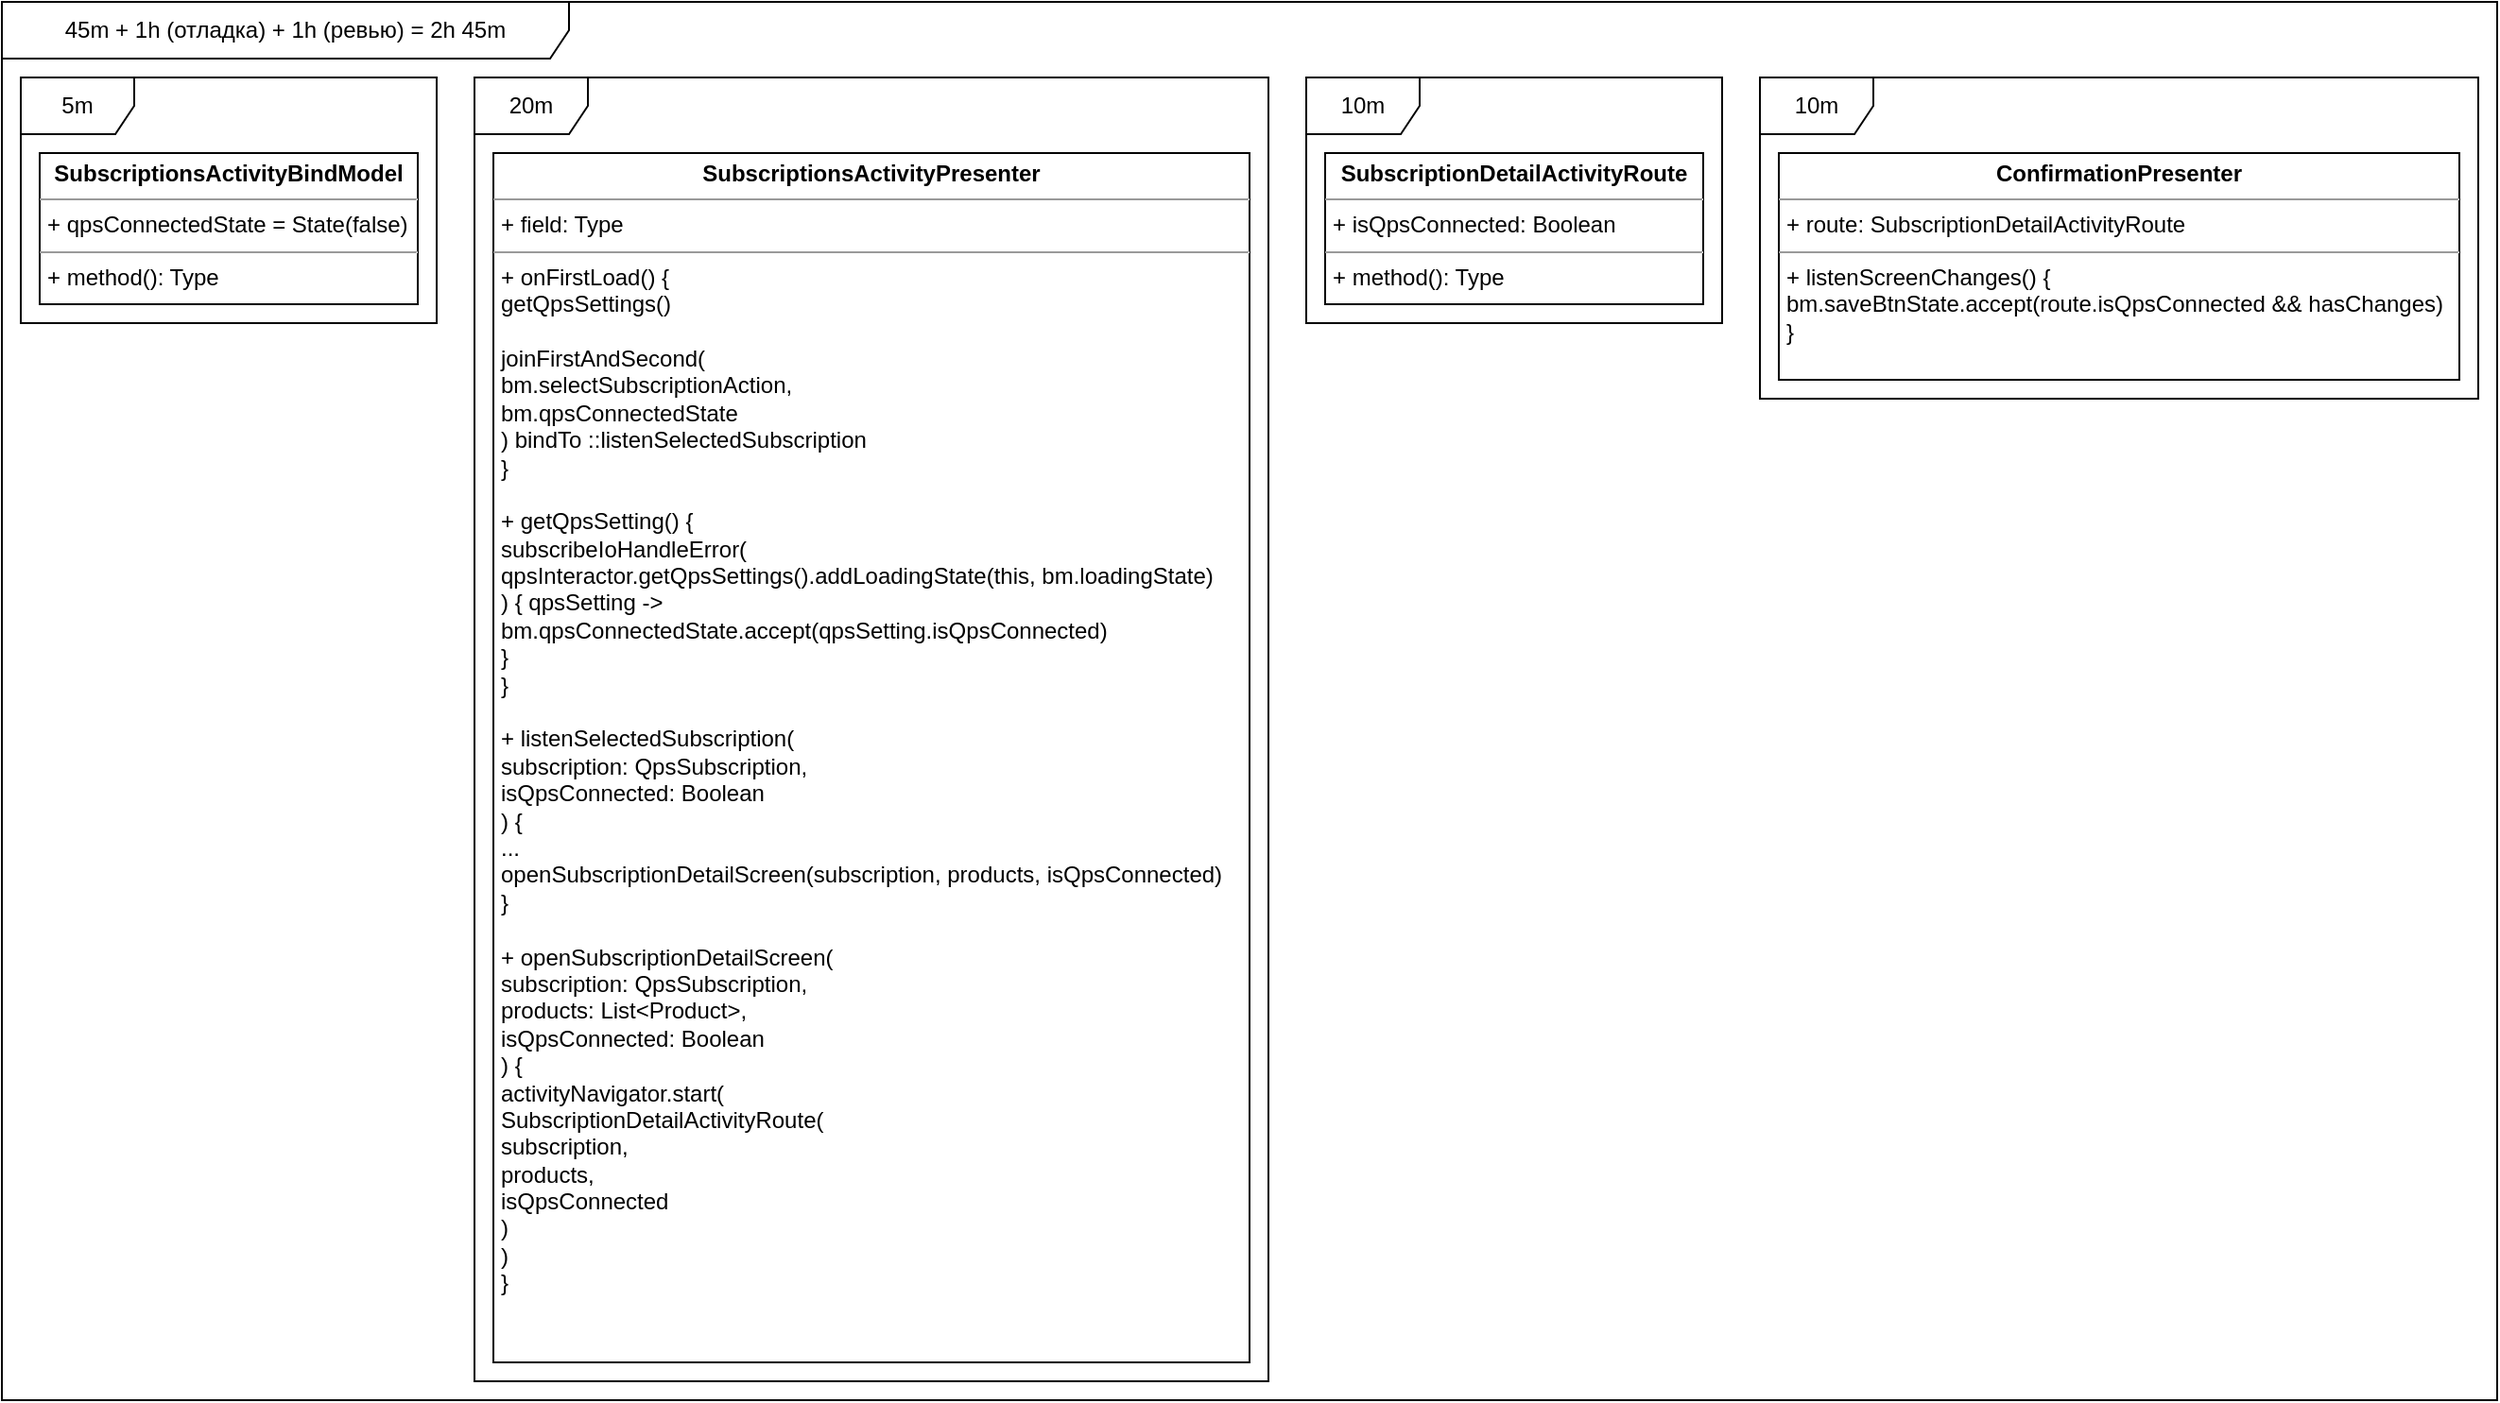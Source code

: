 <mxfile version="20.2.7" type="github">
  <diagram id="Q2A9HnBOK9R6NAN0WIDu" name="Страница 1">
    <mxGraphModel dx="1183" dy="750" grid="1" gridSize="10" guides="1" tooltips="1" connect="1" arrows="1" fold="1" page="1" pageScale="1" pageWidth="827" pageHeight="1169" math="0" shadow="0">
      <root>
        <mxCell id="0" />
        <mxCell id="1" parent="0" />
        <mxCell id="LMqxVGqI3nDK7u3lpl6m-1" value="&lt;p style=&quot;margin:0px;margin-top:4px;text-align:center;&quot;&gt;&lt;b&gt;SubscriptionsActivityBindModel&lt;/b&gt;&lt;/p&gt;&lt;hr size=&quot;1&quot;&gt;&lt;p style=&quot;margin:0px;margin-left:4px;&quot;&gt;+ qpsConnectedState = State(false)&lt;br&gt;&lt;/p&gt;&lt;hr size=&quot;1&quot;&gt;&lt;p style=&quot;margin:0px;margin-left:4px;&quot;&gt;+ method(): Type&lt;/p&gt;" style="verticalAlign=top;align=left;overflow=fill;fontSize=12;fontFamily=Helvetica;html=1;" vertex="1" parent="1">
          <mxGeometry x="80" y="80" width="200" height="80" as="geometry" />
        </mxCell>
        <mxCell id="LMqxVGqI3nDK7u3lpl6m-2" value="&lt;p style=&quot;margin:0px;margin-top:4px;text-align:center;&quot;&gt;&lt;b&gt;SubscriptionsActivityPresenter&lt;/b&gt;&lt;/p&gt;&lt;hr size=&quot;1&quot;&gt;&lt;p style=&quot;margin:0px;margin-left:4px;&quot;&gt;+ field: Type&lt;/p&gt;&lt;hr size=&quot;1&quot;&gt;&lt;p style=&quot;margin:0px;margin-left:4px;&quot;&gt;+ onFirstLoad() {&lt;/p&gt;&lt;p style=&quot;margin:0px;margin-left:4px;&quot;&gt;getQpsSettings()&lt;/p&gt;&lt;p style=&quot;margin:0px;margin-left:4px;&quot;&gt;&lt;br&gt;&lt;/p&gt;&lt;p style=&quot;margin:0px;margin-left:4px;&quot;&gt;joinFirstAndSecond(&lt;/p&gt;&lt;p style=&quot;margin:0px;margin-left:4px;&quot;&gt;bm.selectSubscriptionAction,&lt;/p&gt;&lt;p style=&quot;margin:0px;margin-left:4px;&quot;&gt;bm.qpsConnectedState&lt;br&gt;&lt;/p&gt;&lt;p style=&quot;margin:0px;margin-left:4px;&quot;&gt;) bindTo ::listenSelectedSubscription&lt;br&gt;&lt;/p&gt;&lt;p style=&quot;margin:0px;margin-left:4px;&quot;&gt;}&lt;/p&gt;&lt;p style=&quot;margin:0px;margin-left:4px;&quot;&gt;&lt;br&gt;&lt;/p&gt;&lt;p style=&quot;margin:0px;margin-left:4px;&quot;&gt;+ getQpsSetting() {&lt;/p&gt;&lt;p style=&quot;margin:0px;margin-left:4px;&quot;&gt;subscribeIoHandleError(&lt;/p&gt;&lt;p style=&quot;margin:0px;margin-left:4px;&quot;&gt;qpsInteractor.getQpsSettings().addLoadingState(this, bm.loadingState)&lt;br&gt;&lt;/p&gt;&lt;p style=&quot;margin:0px;margin-left:4px;&quot;&gt;) { qpsSetting -&amp;gt;&lt;br&gt;&lt;/p&gt;&lt;p style=&quot;margin:0px;margin-left:4px;&quot;&gt;bm.qpsConnectedState.accept(qpsSetting.isQpsConnected)&lt;br&gt;&lt;/p&gt;&lt;p style=&quot;margin:0px;margin-left:4px;&quot;&gt;}&lt;br&gt;&lt;/p&gt;&lt;p style=&quot;margin:0px;margin-left:4px;&quot;&gt;}&lt;/p&gt;&lt;p style=&quot;margin:0px;margin-left:4px;&quot;&gt;&lt;br&gt;&lt;/p&gt;&lt;p style=&quot;margin:0px;margin-left:4px;&quot;&gt;+ listenSelectedSubscription(&lt;/p&gt;&lt;p style=&quot;margin:0px;margin-left:4px;&quot;&gt;subscription: QpsSubscription,&lt;/p&gt;&lt;p style=&quot;margin:0px;margin-left:4px;&quot;&gt;isQpsConnected: Boolean&lt;br&gt;&lt;/p&gt;&lt;p style=&quot;margin:0px;margin-left:4px;&quot;&gt;) {&lt;/p&gt;&lt;p style=&quot;margin:0px;margin-left:4px;&quot;&gt;...&lt;/p&gt;&lt;p style=&quot;margin:0px;margin-left:4px;&quot;&gt;openSubscriptionDetailScreen(subscription, products, isQpsConnected)&lt;br&gt;&lt;/p&gt;&lt;p style=&quot;margin:0px;margin-left:4px;&quot;&gt;}&lt;/p&gt;&lt;p style=&quot;margin:0px;margin-left:4px;&quot;&gt;&lt;br&gt;&lt;/p&gt;&lt;p style=&quot;margin:0px;margin-left:4px;&quot;&gt;+ openSubscriptionDetailScreen(&lt;/p&gt;&lt;p style=&quot;margin:0px;margin-left:4px;&quot;&gt;subscription: QpsSubscription,&lt;/p&gt;&lt;p style=&quot;margin:0px;margin-left:4px;&quot;&gt;products: List&amp;lt;Product&amp;gt;,&lt;/p&gt;&lt;p style=&quot;margin:0px;margin-left:4px;&quot;&gt;isQpsConnected: Boolean&lt;br&gt;&lt;/p&gt;&lt;p style=&quot;margin:0px;margin-left:4px;&quot;&gt;) {&lt;/p&gt;&lt;p style=&quot;margin:0px;margin-left:4px;&quot;&gt;activityNavigator.start(&lt;/p&gt;&lt;p style=&quot;margin:0px;margin-left:4px;&quot;&gt;SubscriptionDetailActivityRoute(&lt;/p&gt;&lt;p style=&quot;margin:0px;margin-left:4px;&quot;&gt;subscription, &lt;br&gt;&lt;/p&gt;&lt;p style=&quot;margin:0px;margin-left:4px;&quot;&gt;products,&lt;/p&gt;&lt;p style=&quot;margin:0px;margin-left:4px;&quot;&gt;isQpsConnected&lt;br&gt;&lt;/p&gt;&lt;p style=&quot;margin:0px;margin-left:4px;&quot;&gt;)&lt;/p&gt;&lt;p style=&quot;margin:0px;margin-left:4px;&quot;&gt;)&lt;br&gt;&lt;/p&gt;&lt;p style=&quot;margin:0px;margin-left:4px;&quot;&gt;}&lt;br&gt;&lt;/p&gt;" style="verticalAlign=top;align=left;overflow=fill;fontSize=12;fontFamily=Helvetica;html=1;" vertex="1" parent="1">
          <mxGeometry x="320" y="80" width="400" height="640" as="geometry" />
        </mxCell>
        <mxCell id="LMqxVGqI3nDK7u3lpl6m-3" value="&lt;p style=&quot;margin:0px;margin-top:4px;text-align:center;&quot;&gt;&lt;b&gt;SubscriptionDetailActivityRoute&lt;/b&gt;&lt;/p&gt;&lt;hr size=&quot;1&quot;&gt;&lt;p style=&quot;margin:0px;margin-left:4px;&quot;&gt;+ isQpsConnected: Boolean&lt;br&gt;&lt;/p&gt;&lt;hr size=&quot;1&quot;&gt;&lt;p style=&quot;margin:0px;margin-left:4px;&quot;&gt;+ method(): Type&lt;/p&gt;" style="verticalAlign=top;align=left;overflow=fill;fontSize=12;fontFamily=Helvetica;html=1;" vertex="1" parent="1">
          <mxGeometry x="760" y="80" width="200" height="80" as="geometry" />
        </mxCell>
        <mxCell id="LMqxVGqI3nDK7u3lpl6m-4" value="&lt;p style=&quot;margin:0px;margin-top:4px;text-align:center;&quot;&gt;&lt;b&gt;ConfirmationPresenter&lt;/b&gt;&lt;/p&gt;&lt;hr size=&quot;1&quot;&gt;&lt;p style=&quot;margin:0px;margin-left:4px;&quot;&gt;+ route: SubscriptionDetailActivityRoute&lt;br&gt;&lt;/p&gt;&lt;hr size=&quot;1&quot;&gt;&lt;p style=&quot;margin:0px;margin-left:4px;&quot;&gt;+ listenScreenChanges() {&lt;/p&gt;&lt;p style=&quot;margin:0px;margin-left:4px;&quot;&gt;bm.saveBtnState.accept(route.isQpsConnected &amp;amp;&amp;amp; hasChanges)&lt;br&gt;&lt;/p&gt;&lt;p style=&quot;margin:0px;margin-left:4px;&quot;&gt;}&lt;br&gt;&lt;/p&gt;" style="verticalAlign=top;align=left;overflow=fill;fontSize=12;fontFamily=Helvetica;html=1;" vertex="1" parent="1">
          <mxGeometry x="1000" y="80" width="360" height="120" as="geometry" />
        </mxCell>
        <mxCell id="LMqxVGqI3nDK7u3lpl6m-5" value="5m" style="shape=umlFrame;whiteSpace=wrap;html=1;" vertex="1" parent="1">
          <mxGeometry x="70" y="40" width="220" height="130" as="geometry" />
        </mxCell>
        <mxCell id="LMqxVGqI3nDK7u3lpl6m-6" value="20m" style="shape=umlFrame;whiteSpace=wrap;html=1;" vertex="1" parent="1">
          <mxGeometry x="310" y="40" width="420" height="690" as="geometry" />
        </mxCell>
        <mxCell id="LMqxVGqI3nDK7u3lpl6m-7" value="10m" style="shape=umlFrame;whiteSpace=wrap;html=1;" vertex="1" parent="1">
          <mxGeometry x="750" y="40" width="220" height="130" as="geometry" />
        </mxCell>
        <mxCell id="LMqxVGqI3nDK7u3lpl6m-8" value="10m" style="shape=umlFrame;whiteSpace=wrap;html=1;" vertex="1" parent="1">
          <mxGeometry x="990" y="40" width="380" height="170" as="geometry" />
        </mxCell>
        <mxCell id="LMqxVGqI3nDK7u3lpl6m-9" value="45m + 1h (отладка) + 1h (ревью) = 2h 45m" style="shape=umlFrame;whiteSpace=wrap;html=1;width=300;height=30;" vertex="1" parent="1">
          <mxGeometry x="60" width="1320" height="740" as="geometry" />
        </mxCell>
      </root>
    </mxGraphModel>
  </diagram>
</mxfile>
